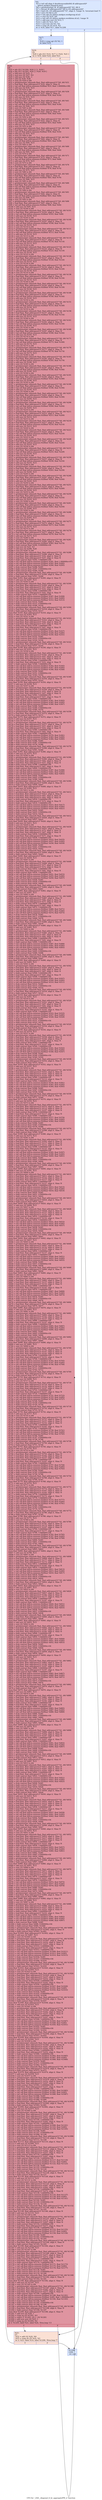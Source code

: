 digraph "CFG for '_Z26__diagonal_tl_br_aggregatePfS_ii' function" {
	label="CFG for '_Z26__diagonal_tl_br_aggregatePfS_ii' function";

	Node0x5a0b410 [shape=record,color="#3d50c3ff", style=filled, fillcolor="#abc8fd70",label="{%4:\l  %5 = tail call align 4 dereferenceable(64) i8 addrspace(4)*\l... @llvm.amdgcn.dispatch.ptr()\l  %6 = getelementptr i8, i8 addrspace(4)* %5, i64 4\l  %7 = bitcast i8 addrspace(4)* %6 to i16 addrspace(4)*\l  %8 = load i16, i16 addrspace(4)* %7, align 4, !range !4, !invariant.load !5\l  %9 = zext i16 %8 to i32\l  %10 = tail call i32 @llvm.amdgcn.workgroup.id.x()\l  %11 = mul i32 %10, %9\l  %12 = tail call i32 @llvm.amdgcn.workitem.id.x(), !range !6\l  %13 = add nuw nsw i32 %12, 1\l  %14 = add i32 %13, %11\l  %15 = mul nsw i32 %3, %2\l  %16 = icmp slt i32 %14, %3\l  br i1 %16, label %17, label %1206\l|{<s0>T|<s1>F}}"];
	Node0x5a0b410:s0 -> Node0x5a0cb90;
	Node0x5a0b410:s1 -> Node0x5a0d580;
	Node0x5a0cb90 [shape=record,color="#3d50c3ff", style=filled, fillcolor="#8fb1fe70",label="{%17:\l17:                                               \l  %18 = icmp sgt i32 %2, 1\l  br label %19\l}"];
	Node0x5a0cb90 -> Node0x5a0d750;
	Node0x5a0d750 [shape=record,color="#3d50c3ff", style=filled, fillcolor="#f7b99e70",label="{%19:\l19:                                               \l  %20 = phi i32 [ %14, %17 ], [ %22, %21 ]\l  br i1 %18, label %24, label %21\l|{<s0>T|<s1>F}}"];
	Node0x5a0d750:s0 -> Node0x5a0d980;
	Node0x5a0d750:s1 -> Node0x5a0d840;
	Node0x5a0d840 [shape=record,color="#3d50c3ff", style=filled, fillcolor="#f7b99e70",label="{%21:\l21:                                               \l  %22 = add i32 %20, %9\l  %23 = icmp slt i32 %22, %3\l  br i1 %23, label %19, label %1206, !llvm.loop !7\l|{<s0>T|<s1>F}}"];
	Node0x5a0d840:s0 -> Node0x5a0d750;
	Node0x5a0d840:s1 -> Node0x5a0d580;
	Node0x5a0d980 [shape=record,color="#b70d28ff", style=filled, fillcolor="#b70d2870",label="{%24:\l24:                                               \l  %25 = phi i32 [ %1204, %24 ], [ 1, %19 ]\l  %26 = phi i32 [ %1203, %24 ], [ %20, %19 ]\l  %27 = add nsw i32 %25, -1\l  %28 = mul nsw i32 %27, %3\l  %29 = add nsw i32 %26, -1\l  %30 = add i32 %29, %28\l  %31 = sext i32 %30 to i64\l  %32 = getelementptr inbounds float, float addrspace(1)* %0, i64 %31\l  %33 = load float, float addrspace(1)* %32, align 4, !tbaa !9\l  %34 = tail call float @llvm.minnum.f32(float %33, float 1.000000e+08)\l  %35 = add nsw i32 %30, %15\l  %36 = sext i32 %35 to i64\l  %37 = getelementptr inbounds float, float addrspace(1)* %0, i64 %36\l  %38 = load float, float addrspace(1)* %37, align 4, !tbaa !9\l  %39 = tail call float @llvm.minnum.f32(float %38, float %34)\l  %40 = add nsw i32 %35, %15\l  %41 = sext i32 %40 to i64\l  %42 = getelementptr inbounds float, float addrspace(1)* %0, i64 %41\l  %43 = load float, float addrspace(1)* %42, align 4, !tbaa !9\l  %44 = tail call float @llvm.minnum.f32(float %43, float %39)\l  %45 = add nsw i32 %40, %15\l  %46 = sext i32 %45 to i64\l  %47 = getelementptr inbounds float, float addrspace(1)* %0, i64 %46\l  %48 = load float, float addrspace(1)* %47, align 4, !tbaa !9\l  %49 = tail call float @llvm.minnum.f32(float %48, float %44)\l  %50 = add nsw i32 %45, %15\l  %51 = sext i32 %50 to i64\l  %52 = getelementptr inbounds float, float addrspace(1)* %0, i64 %51\l  %53 = load float, float addrspace(1)* %52, align 4, !tbaa !9\l  %54 = tail call float @llvm.minnum.f32(float %53, float %49)\l  %55 = add nsw i32 %50, %15\l  %56 = sext i32 %55 to i64\l  %57 = getelementptr inbounds float, float addrspace(1)* %0, i64 %56\l  %58 = load float, float addrspace(1)* %57, align 4, !tbaa !9\l  %59 = tail call float @llvm.minnum.f32(float %58, float %54)\l  %60 = add nsw i32 %55, %15\l  %61 = sext i32 %60 to i64\l  %62 = getelementptr inbounds float, float addrspace(1)* %0, i64 %61\l  %63 = load float, float addrspace(1)* %62, align 4, !tbaa !9\l  %64 = tail call float @llvm.minnum.f32(float %63, float %59)\l  %65 = add nsw i32 %60, %15\l  %66 = sext i32 %65 to i64\l  %67 = getelementptr inbounds float, float addrspace(1)* %0, i64 %66\l  %68 = load float, float addrspace(1)* %67, align 4, !tbaa !9\l  %69 = tail call float @llvm.minnum.f32(float %68, float %64)\l  %70 = add nsw i32 %65, %15\l  %71 = sext i32 %70 to i64\l  %72 = getelementptr inbounds float, float addrspace(1)* %0, i64 %71\l  %73 = load float, float addrspace(1)* %72, align 4, !tbaa !9\l  %74 = tail call float @llvm.minnum.f32(float %73, float %69)\l  %75 = add nsw i32 %70, %15\l  %76 = sext i32 %75 to i64\l  %77 = getelementptr inbounds float, float addrspace(1)* %0, i64 %76\l  %78 = load float, float addrspace(1)* %77, align 4, !tbaa !9\l  %79 = tail call float @llvm.minnum.f32(float %78, float %74)\l  %80 = add nsw i32 %75, %15\l  %81 = sext i32 %80 to i64\l  %82 = getelementptr inbounds float, float addrspace(1)* %0, i64 %81\l  %83 = load float, float addrspace(1)* %82, align 4, !tbaa !9\l  %84 = tail call float @llvm.minnum.f32(float %83, float %79)\l  %85 = add nsw i32 %80, %15\l  %86 = sext i32 %85 to i64\l  %87 = getelementptr inbounds float, float addrspace(1)* %0, i64 %86\l  %88 = load float, float addrspace(1)* %87, align 4, !tbaa !9\l  %89 = tail call float @llvm.minnum.f32(float %88, float %84)\l  %90 = add nsw i32 %85, %15\l  %91 = sext i32 %90 to i64\l  %92 = getelementptr inbounds float, float addrspace(1)* %0, i64 %91\l  %93 = load float, float addrspace(1)* %92, align 4, !tbaa !9\l  %94 = tail call float @llvm.minnum.f32(float %93, float %89)\l  %95 = add nsw i32 %90, %15\l  %96 = sext i32 %95 to i64\l  %97 = getelementptr inbounds float, float addrspace(1)* %0, i64 %96\l  %98 = load float, float addrspace(1)* %97, align 4, !tbaa !9\l  %99 = tail call float @llvm.minnum.f32(float %98, float %94)\l  %100 = add nsw i32 %95, %15\l  %101 = sext i32 %100 to i64\l  %102 = getelementptr inbounds float, float addrspace(1)* %0, i64 %101\l  %103 = load float, float addrspace(1)* %102, align 4, !tbaa !9\l  %104 = tail call float @llvm.minnum.f32(float %103, float %99)\l  %105 = add nsw i32 %100, %15\l  %106 = sext i32 %105 to i64\l  %107 = getelementptr inbounds float, float addrspace(1)* %0, i64 %106\l  %108 = load float, float addrspace(1)* %107, align 4, !tbaa !9\l  %109 = tail call float @llvm.minnum.f32(float %108, float %104)\l  %110 = add nsw i32 %105, %15\l  %111 = sext i32 %110 to i64\l  %112 = getelementptr inbounds float, float addrspace(1)* %0, i64 %111\l  %113 = load float, float addrspace(1)* %112, align 4, !tbaa !9\l  %114 = tail call float @llvm.minnum.f32(float %113, float %109)\l  %115 = add nsw i32 %110, %15\l  %116 = sext i32 %115 to i64\l  %117 = getelementptr inbounds float, float addrspace(1)* %0, i64 %116\l  %118 = load float, float addrspace(1)* %117, align 4, !tbaa !9\l  %119 = tail call float @llvm.minnum.f32(float %118, float %114)\l  %120 = add nsw i32 %115, %15\l  %121 = sext i32 %120 to i64\l  %122 = getelementptr inbounds float, float addrspace(1)* %0, i64 %121\l  %123 = load float, float addrspace(1)* %122, align 4, !tbaa !9\l  %124 = tail call float @llvm.minnum.f32(float %123, float %119)\l  %125 = add nsw i32 %120, %15\l  %126 = sext i32 %125 to i64\l  %127 = getelementptr inbounds float, float addrspace(1)* %0, i64 %126\l  %128 = load float, float addrspace(1)* %127, align 4, !tbaa !9\l  %129 = tail call float @llvm.minnum.f32(float %128, float %124)\l  %130 = add nsw i32 %125, %15\l  %131 = sext i32 %130 to i64\l  %132 = getelementptr inbounds float, float addrspace(1)* %0, i64 %131\l  %133 = load float, float addrspace(1)* %132, align 4, !tbaa !9\l  %134 = tail call float @llvm.minnum.f32(float %133, float %129)\l  %135 = add nsw i32 %130, %15\l  %136 = sext i32 %135 to i64\l  %137 = getelementptr inbounds float, float addrspace(1)* %0, i64 %136\l  %138 = load float, float addrspace(1)* %137, align 4, !tbaa !9\l  %139 = tail call float @llvm.minnum.f32(float %138, float %134)\l  %140 = add nsw i32 %135, %15\l  %141 = sext i32 %140 to i64\l  %142 = getelementptr inbounds float, float addrspace(1)* %0, i64 %141\l  %143 = load float, float addrspace(1)* %142, align 4, !tbaa !9\l  %144 = tail call float @llvm.minnum.f32(float %143, float %139)\l  %145 = add nsw i32 %140, %15\l  %146 = sext i32 %145 to i64\l  %147 = getelementptr inbounds float, float addrspace(1)* %0, i64 %146\l  %148 = load float, float addrspace(1)* %147, align 4, !tbaa !9\l  %149 = tail call float @llvm.minnum.f32(float %148, float %144)\l  %150 = add nsw i32 %145, %15\l  %151 = sext i32 %150 to i64\l  %152 = getelementptr inbounds float, float addrspace(1)* %0, i64 %151\l  %153 = load float, float addrspace(1)* %152, align 4, !tbaa !9\l  %154 = tail call float @llvm.minnum.f32(float %153, float %149)\l  %155 = add nsw i32 %150, %15\l  %156 = sext i32 %155 to i64\l  %157 = getelementptr inbounds float, float addrspace(1)* %0, i64 %156\l  %158 = load float, float addrspace(1)* %157, align 4, !tbaa !9\l  %159 = tail call float @llvm.minnum.f32(float %158, float %154)\l  %160 = add nsw i32 %155, %15\l  %161 = sext i32 %160 to i64\l  %162 = getelementptr inbounds float, float addrspace(1)* %0, i64 %161\l  %163 = load float, float addrspace(1)* %162, align 4, !tbaa !9\l  %164 = tail call float @llvm.minnum.f32(float %163, float %159)\l  %165 = add nsw i32 %160, %15\l  %166 = sext i32 %165 to i64\l  %167 = getelementptr inbounds float, float addrspace(1)* %0, i64 %166\l  %168 = load float, float addrspace(1)* %167, align 4, !tbaa !9\l  %169 = tail call float @llvm.minnum.f32(float %168, float %164)\l  %170 = add nsw i32 %165, %15\l  %171 = sext i32 %170 to i64\l  %172 = getelementptr inbounds float, float addrspace(1)* %0, i64 %171\l  %173 = load float, float addrspace(1)* %172, align 4, !tbaa !9\l  %174 = tail call float @llvm.minnum.f32(float %173, float %169)\l  %175 = add nsw i32 %170, %15\l  %176 = sext i32 %175 to i64\l  %177 = getelementptr inbounds float, float addrspace(1)* %0, i64 %176\l  %178 = load float, float addrspace(1)* %177, align 4, !tbaa !9\l  %179 = tail call float @llvm.minnum.f32(float %178, float %174)\l  %180 = add nsw i32 %175, %15\l  %181 = sext i32 %180 to i64\l  %182 = getelementptr inbounds float, float addrspace(1)* %0, i64 %181\l  %183 = load float, float addrspace(1)* %182, align 4, !tbaa !9\l  %184 = tail call float @llvm.minnum.f32(float %183, float %179)\l  %185 = add nsw i32 %180, %15\l  %186 = sext i32 %185 to i64\l  %187 = getelementptr inbounds float, float addrspace(1)* %0, i64 %186\l  %188 = load float, float addrspace(1)* %187, align 4, !tbaa !9\l  %189 = tail call float @llvm.minnum.f32(float %188, float %184)\l  %190 = add nsw i32 %185, %15\l  %191 = sext i32 %190 to i64\l  %192 = getelementptr inbounds float, float addrspace(1)* %0, i64 %191\l  %193 = load float, float addrspace(1)* %192, align 4, !tbaa !9\l  %194 = tail call float @llvm.minnum.f32(float %193, float %189)\l  %195 = add nsw i32 %190, %15\l  %196 = sext i32 %195 to i64\l  %197 = getelementptr inbounds float, float addrspace(1)* %0, i64 %196\l  %198 = load float, float addrspace(1)* %197, align 4, !tbaa !9\l  %199 = tail call float @llvm.minnum.f32(float %198, float %194)\l  %200 = add nsw i32 %195, %15\l  %201 = sext i32 %200 to i64\l  %202 = getelementptr inbounds float, float addrspace(1)* %0, i64 %201\l  %203 = load float, float addrspace(1)* %202, align 4, !tbaa !9\l  %204 = tail call float @llvm.minnum.f32(float %203, float %199)\l  %205 = add nsw i32 %200, %15\l  %206 = sext i32 %205 to i64\l  %207 = getelementptr inbounds float, float addrspace(1)* %0, i64 %206\l  %208 = load float, float addrspace(1)* %207, align 4, !tbaa !9\l  %209 = tail call float @llvm.minnum.f32(float %208, float %204)\l  %210 = add nsw i32 %205, %15\l  %211 = sext i32 %210 to i64\l  %212 = getelementptr inbounds float, float addrspace(1)* %0, i64 %211\l  %213 = load float, float addrspace(1)* %212, align 4, !tbaa !9\l  %214 = tail call float @llvm.minnum.f32(float %213, float %209)\l  %215 = add nsw i32 %210, %15\l  %216 = sext i32 %215 to i64\l  %217 = getelementptr inbounds float, float addrspace(1)* %0, i64 %216\l  %218 = load float, float addrspace(1)* %217, align 4, !tbaa !9\l  %219 = tail call float @llvm.minnum.f32(float %218, float %214)\l  %220 = add nsw i32 %215, %15\l  %221 = sext i32 %220 to i64\l  %222 = getelementptr inbounds float, float addrspace(1)* %0, i64 %221\l  %223 = load float, float addrspace(1)* %222, align 4, !tbaa !9\l  %224 = tail call float @llvm.minnum.f32(float %223, float %219)\l  %225 = add nsw i32 %220, %15\l  %226 = sext i32 %225 to i64\l  %227 = getelementptr inbounds float, float addrspace(1)* %0, i64 %226\l  %228 = load float, float addrspace(1)* %227, align 4, !tbaa !9\l  %229 = tail call float @llvm.minnum.f32(float %228, float %224)\l  %230 = add nsw i32 %225, %15\l  %231 = sext i32 %230 to i64\l  %232 = getelementptr inbounds float, float addrspace(1)* %0, i64 %231\l  %233 = load float, float addrspace(1)* %232, align 4, !tbaa !9\l  %234 = tail call float @llvm.minnum.f32(float %233, float %229)\l  %235 = add nsw i32 %230, %15\l  %236 = sext i32 %235 to i64\l  %237 = getelementptr inbounds float, float addrspace(1)* %0, i64 %236\l  %238 = load float, float addrspace(1)* %237, align 4, !tbaa !9\l  %239 = tail call float @llvm.minnum.f32(float %238, float %234)\l  %240 = add nsw i32 %235, %15\l  %241 = sext i32 %240 to i64\l  %242 = getelementptr inbounds float, float addrspace(1)* %0, i64 %241\l  %243 = load float, float addrspace(1)* %242, align 4, !tbaa !9\l  %244 = tail call float @llvm.minnum.f32(float %243, float %239)\l  %245 = add nsw i32 %240, %15\l  %246 = sext i32 %245 to i64\l  %247 = getelementptr inbounds float, float addrspace(1)* %0, i64 %246\l  %248 = load float, float addrspace(1)* %247, align 4, !tbaa !9\l  %249 = tail call float @llvm.minnum.f32(float %248, float %244)\l  %250 = add nsw i32 %245, %15\l  %251 = sext i32 %250 to i64\l  %252 = getelementptr inbounds float, float addrspace(1)* %0, i64 %251\l  %253 = load float, float addrspace(1)* %252, align 4, !tbaa !9\l  %254 = tail call float @llvm.minnum.f32(float %253, float %249)\l  %255 = add nsw i32 %250, %15\l  %256 = sext i32 %255 to i64\l  %257 = getelementptr inbounds float, float addrspace(1)* %0, i64 %256\l  %258 = load float, float addrspace(1)* %257, align 4, !tbaa !9\l  %259 = tail call float @llvm.minnum.f32(float %258, float %254)\l  %260 = add nsw i32 %255, %15\l  %261 = sext i32 %260 to i64\l  %262 = getelementptr inbounds float, float addrspace(1)* %0, i64 %261\l  %263 = load float, float addrspace(1)* %262, align 4, !tbaa !9\l  %264 = tail call float @llvm.minnum.f32(float %263, float %259)\l  %265 = add nsw i32 %260, %15\l  %266 = sext i32 %265 to i64\l  %267 = getelementptr inbounds float, float addrspace(1)* %0, i64 %266\l  %268 = load float, float addrspace(1)* %267, align 4, !tbaa !9\l  %269 = tail call float @llvm.minnum.f32(float %268, float %264)\l  %270 = add nsw i32 %265, %15\l  %271 = sext i32 %270 to i64\l  %272 = getelementptr inbounds float, float addrspace(1)* %0, i64 %271\l  %273 = load float, float addrspace(1)* %272, align 4, !tbaa !9\l  %274 = tail call float @llvm.minnum.f32(float %273, float %269)\l  %275 = add nsw i32 %270, %15\l  %276 = sext i32 %275 to i64\l  %277 = getelementptr inbounds float, float addrspace(1)* %0, i64 %276\l  %278 = load float, float addrspace(1)* %277, align 4, !tbaa !9\l  %279 = tail call float @llvm.minnum.f32(float %278, float %274)\l  %280 = add nsw i32 %275, %15\l  %281 = sext i32 %280 to i64\l  %282 = getelementptr inbounds float, float addrspace(1)* %0, i64 %281\l  %283 = load float, float addrspace(1)* %282, align 4, !tbaa !9\l  %284 = tail call float @llvm.minnum.f32(float %283, float %279)\l  %285 = fadd contract float %284, 9.000000e+04\l  %286 = mul nsw i32 %25, %3\l  %287 = add nsw i32 %286, %26\l  %288 = sext i32 %287 to i64\l  %289 = getelementptr inbounds float, float addrspace(1)* %1, i64 %288\l  %290 = load float, float addrspace(1)* %289, align 4, !tbaa !9\l  %291 = load float, float addrspace(1)* %32, align 4, !tbaa !9\l  %292 = load float, float addrspace(1)* %37, align 4, !tbaa !9\l  %293 = fadd contract float %292, 5.000000e+00\l  %294 = tail call float @llvm.minnum.f32(float %291, float 1.000000e+07)\l  %295 = tail call float @llvm.minnum.f32(float %293, float %285)\l  %296 = tail call float @llvm.minnum.f32(float %294, float %295)\l  %297 = fsub contract float %296, %285\l  %298 = fadd contract float %297, 9.000000e+04\l  %299 = fadd contract float %290, %298\l  %300 = getelementptr inbounds float, float addrspace(1)* %0, i64 %288\l  %301 = load float, float addrspace(1)* %300, align 4, !tbaa !9\l  %302 = fadd contract float %301, %299\l  store float %302, float addrspace(1)* %300, align 4, !tbaa !9\l  %303 = add nsw i32 %287, %15\l  %304 = sext i32 %303 to i64\l  %305 = getelementptr inbounds float, float addrspace(1)* %1, i64 %304\l  %306 = load float, float addrspace(1)* %305, align 4, !tbaa !9\l  %307 = load float, float addrspace(1)* %37, align 4, !tbaa !9\l  %308 = load float, float addrspace(1)* %32, align 4, !tbaa !9\l  %309 = fadd contract float %308, 5.000000e+00\l  %310 = load float, float addrspace(1)* %42, align 4, !tbaa !9\l  %311 = fadd contract float %310, 5.000000e+00\l  %312 = tail call float @llvm.minnum.f32(float %307, float %309)\l  %313 = tail call float @llvm.minnum.f32(float %311, float %285)\l  %314 = tail call float @llvm.minnum.f32(float %312, float %313)\l  %315 = fsub contract float %314, %285\l  %316 = fadd contract float %315, 9.000000e+04\l  %317 = fadd contract float %306, %316\l  %318 = getelementptr inbounds float, float addrspace(1)* %0, i64 %304\l  %319 = load float, float addrspace(1)* %318, align 4, !tbaa !9\l  %320 = fadd contract float %319, %317\l  store float %320, float addrspace(1)* %318, align 4, !tbaa !9\l  %321 = add nsw i32 %303, %15\l  %322 = sext i32 %321 to i64\l  %323 = getelementptr inbounds float, float addrspace(1)* %1, i64 %322\l  %324 = load float, float addrspace(1)* %323, align 4, !tbaa !9\l  %325 = load float, float addrspace(1)* %42, align 4, !tbaa !9\l  %326 = load float, float addrspace(1)* %37, align 4, !tbaa !9\l  %327 = fadd contract float %326, 5.000000e+00\l  %328 = load float, float addrspace(1)* %47, align 4, !tbaa !9\l  %329 = fadd contract float %328, 5.000000e+00\l  %330 = tail call float @llvm.minnum.f32(float %325, float %327)\l  %331 = tail call float @llvm.minnum.f32(float %329, float %285)\l  %332 = tail call float @llvm.minnum.f32(float %330, float %331)\l  %333 = fsub contract float %332, %285\l  %334 = fadd contract float %333, 9.000000e+04\l  %335 = fadd contract float %324, %334\l  %336 = getelementptr inbounds float, float addrspace(1)* %0, i64 %322\l  %337 = load float, float addrspace(1)* %336, align 4, !tbaa !9\l  %338 = fadd contract float %337, %335\l  store float %338, float addrspace(1)* %336, align 4, !tbaa !9\l  %339 = add nsw i32 %321, %15\l  %340 = sext i32 %339 to i64\l  %341 = getelementptr inbounds float, float addrspace(1)* %1, i64 %340\l  %342 = load float, float addrspace(1)* %341, align 4, !tbaa !9\l  %343 = load float, float addrspace(1)* %47, align 4, !tbaa !9\l  %344 = load float, float addrspace(1)* %42, align 4, !tbaa !9\l  %345 = fadd contract float %344, 5.000000e+00\l  %346 = load float, float addrspace(1)* %52, align 4, !tbaa !9\l  %347 = fadd contract float %346, 5.000000e+00\l  %348 = tail call float @llvm.minnum.f32(float %343, float %345)\l  %349 = tail call float @llvm.minnum.f32(float %347, float %285)\l  %350 = tail call float @llvm.minnum.f32(float %348, float %349)\l  %351 = fsub contract float %350, %285\l  %352 = fadd contract float %351, 9.000000e+04\l  %353 = fadd contract float %342, %352\l  %354 = getelementptr inbounds float, float addrspace(1)* %0, i64 %340\l  %355 = load float, float addrspace(1)* %354, align 4, !tbaa !9\l  %356 = fadd contract float %355, %353\l  store float %356, float addrspace(1)* %354, align 4, !tbaa !9\l  %357 = add nsw i32 %339, %15\l  %358 = sext i32 %357 to i64\l  %359 = getelementptr inbounds float, float addrspace(1)* %1, i64 %358\l  %360 = load float, float addrspace(1)* %359, align 4, !tbaa !9\l  %361 = load float, float addrspace(1)* %52, align 4, !tbaa !9\l  %362 = load float, float addrspace(1)* %47, align 4, !tbaa !9\l  %363 = fadd contract float %362, 5.000000e+00\l  %364 = load float, float addrspace(1)* %57, align 4, !tbaa !9\l  %365 = fadd contract float %364, 5.000000e+00\l  %366 = tail call float @llvm.minnum.f32(float %361, float %363)\l  %367 = tail call float @llvm.minnum.f32(float %365, float %285)\l  %368 = tail call float @llvm.minnum.f32(float %366, float %367)\l  %369 = fsub contract float %368, %285\l  %370 = fadd contract float %369, 9.000000e+04\l  %371 = fadd contract float %360, %370\l  %372 = getelementptr inbounds float, float addrspace(1)* %0, i64 %358\l  %373 = load float, float addrspace(1)* %372, align 4, !tbaa !9\l  %374 = fadd contract float %373, %371\l  store float %374, float addrspace(1)* %372, align 4, !tbaa !9\l  %375 = add nsw i32 %357, %15\l  %376 = sext i32 %375 to i64\l  %377 = getelementptr inbounds float, float addrspace(1)* %1, i64 %376\l  %378 = load float, float addrspace(1)* %377, align 4, !tbaa !9\l  %379 = load float, float addrspace(1)* %57, align 4, !tbaa !9\l  %380 = load float, float addrspace(1)* %52, align 4, !tbaa !9\l  %381 = fadd contract float %380, 5.000000e+00\l  %382 = load float, float addrspace(1)* %62, align 4, !tbaa !9\l  %383 = fadd contract float %382, 5.000000e+00\l  %384 = tail call float @llvm.minnum.f32(float %379, float %381)\l  %385 = tail call float @llvm.minnum.f32(float %383, float %285)\l  %386 = tail call float @llvm.minnum.f32(float %384, float %385)\l  %387 = fsub contract float %386, %285\l  %388 = fadd contract float %387, 9.000000e+04\l  %389 = fadd contract float %378, %388\l  %390 = getelementptr inbounds float, float addrspace(1)* %0, i64 %376\l  %391 = load float, float addrspace(1)* %390, align 4, !tbaa !9\l  %392 = fadd contract float %391, %389\l  store float %392, float addrspace(1)* %390, align 4, !tbaa !9\l  %393 = add nsw i32 %375, %15\l  %394 = sext i32 %393 to i64\l  %395 = getelementptr inbounds float, float addrspace(1)* %1, i64 %394\l  %396 = load float, float addrspace(1)* %395, align 4, !tbaa !9\l  %397 = load float, float addrspace(1)* %62, align 4, !tbaa !9\l  %398 = load float, float addrspace(1)* %57, align 4, !tbaa !9\l  %399 = fadd contract float %398, 5.000000e+00\l  %400 = load float, float addrspace(1)* %67, align 4, !tbaa !9\l  %401 = fadd contract float %400, 5.000000e+00\l  %402 = tail call float @llvm.minnum.f32(float %397, float %399)\l  %403 = tail call float @llvm.minnum.f32(float %401, float %285)\l  %404 = tail call float @llvm.minnum.f32(float %402, float %403)\l  %405 = fsub contract float %404, %285\l  %406 = fadd contract float %405, 9.000000e+04\l  %407 = fadd contract float %396, %406\l  %408 = getelementptr inbounds float, float addrspace(1)* %0, i64 %394\l  %409 = load float, float addrspace(1)* %408, align 4, !tbaa !9\l  %410 = fadd contract float %409, %407\l  store float %410, float addrspace(1)* %408, align 4, !tbaa !9\l  %411 = add nsw i32 %393, %15\l  %412 = sext i32 %411 to i64\l  %413 = getelementptr inbounds float, float addrspace(1)* %1, i64 %412\l  %414 = load float, float addrspace(1)* %413, align 4, !tbaa !9\l  %415 = load float, float addrspace(1)* %67, align 4, !tbaa !9\l  %416 = load float, float addrspace(1)* %62, align 4, !tbaa !9\l  %417 = fadd contract float %416, 5.000000e+00\l  %418 = load float, float addrspace(1)* %72, align 4, !tbaa !9\l  %419 = fadd contract float %418, 5.000000e+00\l  %420 = tail call float @llvm.minnum.f32(float %415, float %417)\l  %421 = tail call float @llvm.minnum.f32(float %419, float %285)\l  %422 = tail call float @llvm.minnum.f32(float %420, float %421)\l  %423 = fsub contract float %422, %285\l  %424 = fadd contract float %423, 9.000000e+04\l  %425 = fadd contract float %414, %424\l  %426 = getelementptr inbounds float, float addrspace(1)* %0, i64 %412\l  %427 = load float, float addrspace(1)* %426, align 4, !tbaa !9\l  %428 = fadd contract float %427, %425\l  store float %428, float addrspace(1)* %426, align 4, !tbaa !9\l  %429 = add nsw i32 %411, %15\l  %430 = sext i32 %429 to i64\l  %431 = getelementptr inbounds float, float addrspace(1)* %1, i64 %430\l  %432 = load float, float addrspace(1)* %431, align 4, !tbaa !9\l  %433 = load float, float addrspace(1)* %72, align 4, !tbaa !9\l  %434 = load float, float addrspace(1)* %67, align 4, !tbaa !9\l  %435 = fadd contract float %434, 5.000000e+00\l  %436 = load float, float addrspace(1)* %77, align 4, !tbaa !9\l  %437 = fadd contract float %436, 5.000000e+00\l  %438 = tail call float @llvm.minnum.f32(float %433, float %435)\l  %439 = tail call float @llvm.minnum.f32(float %437, float %285)\l  %440 = tail call float @llvm.minnum.f32(float %438, float %439)\l  %441 = fsub contract float %440, %285\l  %442 = fadd contract float %441, 9.000000e+04\l  %443 = fadd contract float %432, %442\l  %444 = getelementptr inbounds float, float addrspace(1)* %0, i64 %430\l  %445 = load float, float addrspace(1)* %444, align 4, !tbaa !9\l  %446 = fadd contract float %445, %443\l  store float %446, float addrspace(1)* %444, align 4, !tbaa !9\l  %447 = add nsw i32 %429, %15\l  %448 = sext i32 %447 to i64\l  %449 = getelementptr inbounds float, float addrspace(1)* %1, i64 %448\l  %450 = load float, float addrspace(1)* %449, align 4, !tbaa !9\l  %451 = load float, float addrspace(1)* %77, align 4, !tbaa !9\l  %452 = load float, float addrspace(1)* %72, align 4, !tbaa !9\l  %453 = fadd contract float %452, 5.000000e+00\l  %454 = load float, float addrspace(1)* %82, align 4, !tbaa !9\l  %455 = fadd contract float %454, 5.000000e+00\l  %456 = tail call float @llvm.minnum.f32(float %451, float %453)\l  %457 = tail call float @llvm.minnum.f32(float %455, float %285)\l  %458 = tail call float @llvm.minnum.f32(float %456, float %457)\l  %459 = fsub contract float %458, %285\l  %460 = fadd contract float %459, 9.000000e+04\l  %461 = fadd contract float %450, %460\l  %462 = getelementptr inbounds float, float addrspace(1)* %0, i64 %448\l  %463 = load float, float addrspace(1)* %462, align 4, !tbaa !9\l  %464 = fadd contract float %463, %461\l  store float %464, float addrspace(1)* %462, align 4, !tbaa !9\l  %465 = add nsw i32 %447, %15\l  %466 = sext i32 %465 to i64\l  %467 = getelementptr inbounds float, float addrspace(1)* %1, i64 %466\l  %468 = load float, float addrspace(1)* %467, align 4, !tbaa !9\l  %469 = load float, float addrspace(1)* %82, align 4, !tbaa !9\l  %470 = load float, float addrspace(1)* %77, align 4, !tbaa !9\l  %471 = fadd contract float %470, 5.000000e+00\l  %472 = load float, float addrspace(1)* %87, align 4, !tbaa !9\l  %473 = fadd contract float %472, 5.000000e+00\l  %474 = tail call float @llvm.minnum.f32(float %469, float %471)\l  %475 = tail call float @llvm.minnum.f32(float %473, float %285)\l  %476 = tail call float @llvm.minnum.f32(float %474, float %475)\l  %477 = fsub contract float %476, %285\l  %478 = fadd contract float %477, 9.000000e+04\l  %479 = fadd contract float %468, %478\l  %480 = getelementptr inbounds float, float addrspace(1)* %0, i64 %466\l  %481 = load float, float addrspace(1)* %480, align 4, !tbaa !9\l  %482 = fadd contract float %481, %479\l  store float %482, float addrspace(1)* %480, align 4, !tbaa !9\l  %483 = add nsw i32 %465, %15\l  %484 = sext i32 %483 to i64\l  %485 = getelementptr inbounds float, float addrspace(1)* %1, i64 %484\l  %486 = load float, float addrspace(1)* %485, align 4, !tbaa !9\l  %487 = load float, float addrspace(1)* %87, align 4, !tbaa !9\l  %488 = load float, float addrspace(1)* %82, align 4, !tbaa !9\l  %489 = fadd contract float %488, 5.000000e+00\l  %490 = load float, float addrspace(1)* %92, align 4, !tbaa !9\l  %491 = fadd contract float %490, 5.000000e+00\l  %492 = tail call float @llvm.minnum.f32(float %487, float %489)\l  %493 = tail call float @llvm.minnum.f32(float %491, float %285)\l  %494 = tail call float @llvm.minnum.f32(float %492, float %493)\l  %495 = fsub contract float %494, %285\l  %496 = fadd contract float %495, 9.000000e+04\l  %497 = fadd contract float %486, %496\l  %498 = getelementptr inbounds float, float addrspace(1)* %0, i64 %484\l  %499 = load float, float addrspace(1)* %498, align 4, !tbaa !9\l  %500 = fadd contract float %499, %497\l  store float %500, float addrspace(1)* %498, align 4, !tbaa !9\l  %501 = add nsw i32 %483, %15\l  %502 = sext i32 %501 to i64\l  %503 = getelementptr inbounds float, float addrspace(1)* %1, i64 %502\l  %504 = load float, float addrspace(1)* %503, align 4, !tbaa !9\l  %505 = load float, float addrspace(1)* %92, align 4, !tbaa !9\l  %506 = load float, float addrspace(1)* %87, align 4, !tbaa !9\l  %507 = fadd contract float %506, 5.000000e+00\l  %508 = load float, float addrspace(1)* %97, align 4, !tbaa !9\l  %509 = fadd contract float %508, 5.000000e+00\l  %510 = tail call float @llvm.minnum.f32(float %505, float %507)\l  %511 = tail call float @llvm.minnum.f32(float %509, float %285)\l  %512 = tail call float @llvm.minnum.f32(float %510, float %511)\l  %513 = fsub contract float %512, %285\l  %514 = fadd contract float %513, 9.000000e+04\l  %515 = fadd contract float %504, %514\l  %516 = getelementptr inbounds float, float addrspace(1)* %0, i64 %502\l  %517 = load float, float addrspace(1)* %516, align 4, !tbaa !9\l  %518 = fadd contract float %517, %515\l  store float %518, float addrspace(1)* %516, align 4, !tbaa !9\l  %519 = add nsw i32 %501, %15\l  %520 = sext i32 %519 to i64\l  %521 = getelementptr inbounds float, float addrspace(1)* %1, i64 %520\l  %522 = load float, float addrspace(1)* %521, align 4, !tbaa !9\l  %523 = load float, float addrspace(1)* %97, align 4, !tbaa !9\l  %524 = load float, float addrspace(1)* %92, align 4, !tbaa !9\l  %525 = fadd contract float %524, 5.000000e+00\l  %526 = load float, float addrspace(1)* %102, align 4, !tbaa !9\l  %527 = fadd contract float %526, 5.000000e+00\l  %528 = tail call float @llvm.minnum.f32(float %523, float %525)\l  %529 = tail call float @llvm.minnum.f32(float %527, float %285)\l  %530 = tail call float @llvm.minnum.f32(float %528, float %529)\l  %531 = fsub contract float %530, %285\l  %532 = fadd contract float %531, 9.000000e+04\l  %533 = fadd contract float %522, %532\l  %534 = getelementptr inbounds float, float addrspace(1)* %0, i64 %520\l  %535 = load float, float addrspace(1)* %534, align 4, !tbaa !9\l  %536 = fadd contract float %535, %533\l  store float %536, float addrspace(1)* %534, align 4, !tbaa !9\l  %537 = add nsw i32 %519, %15\l  %538 = sext i32 %537 to i64\l  %539 = getelementptr inbounds float, float addrspace(1)* %1, i64 %538\l  %540 = load float, float addrspace(1)* %539, align 4, !tbaa !9\l  %541 = load float, float addrspace(1)* %102, align 4, !tbaa !9\l  %542 = load float, float addrspace(1)* %97, align 4, !tbaa !9\l  %543 = fadd contract float %542, 5.000000e+00\l  %544 = load float, float addrspace(1)* %107, align 4, !tbaa !9\l  %545 = fadd contract float %544, 5.000000e+00\l  %546 = tail call float @llvm.minnum.f32(float %541, float %543)\l  %547 = tail call float @llvm.minnum.f32(float %545, float %285)\l  %548 = tail call float @llvm.minnum.f32(float %546, float %547)\l  %549 = fsub contract float %548, %285\l  %550 = fadd contract float %549, 9.000000e+04\l  %551 = fadd contract float %540, %550\l  %552 = getelementptr inbounds float, float addrspace(1)* %0, i64 %538\l  %553 = load float, float addrspace(1)* %552, align 4, !tbaa !9\l  %554 = fadd contract float %553, %551\l  store float %554, float addrspace(1)* %552, align 4, !tbaa !9\l  %555 = add nsw i32 %537, %15\l  %556 = sext i32 %555 to i64\l  %557 = getelementptr inbounds float, float addrspace(1)* %1, i64 %556\l  %558 = load float, float addrspace(1)* %557, align 4, !tbaa !9\l  %559 = load float, float addrspace(1)* %107, align 4, !tbaa !9\l  %560 = load float, float addrspace(1)* %102, align 4, !tbaa !9\l  %561 = fadd contract float %560, 5.000000e+00\l  %562 = load float, float addrspace(1)* %112, align 4, !tbaa !9\l  %563 = fadd contract float %562, 5.000000e+00\l  %564 = tail call float @llvm.minnum.f32(float %559, float %561)\l  %565 = tail call float @llvm.minnum.f32(float %563, float %285)\l  %566 = tail call float @llvm.minnum.f32(float %564, float %565)\l  %567 = fsub contract float %566, %285\l  %568 = fadd contract float %567, 9.000000e+04\l  %569 = fadd contract float %558, %568\l  %570 = getelementptr inbounds float, float addrspace(1)* %0, i64 %556\l  %571 = load float, float addrspace(1)* %570, align 4, !tbaa !9\l  %572 = fadd contract float %571, %569\l  store float %572, float addrspace(1)* %570, align 4, !tbaa !9\l  %573 = add nsw i32 %555, %15\l  %574 = sext i32 %573 to i64\l  %575 = getelementptr inbounds float, float addrspace(1)* %1, i64 %574\l  %576 = load float, float addrspace(1)* %575, align 4, !tbaa !9\l  %577 = load float, float addrspace(1)* %112, align 4, !tbaa !9\l  %578 = load float, float addrspace(1)* %107, align 4, !tbaa !9\l  %579 = fadd contract float %578, 5.000000e+00\l  %580 = load float, float addrspace(1)* %117, align 4, !tbaa !9\l  %581 = fadd contract float %580, 5.000000e+00\l  %582 = tail call float @llvm.minnum.f32(float %577, float %579)\l  %583 = tail call float @llvm.minnum.f32(float %581, float %285)\l  %584 = tail call float @llvm.minnum.f32(float %582, float %583)\l  %585 = fsub contract float %584, %285\l  %586 = fadd contract float %585, 9.000000e+04\l  %587 = fadd contract float %576, %586\l  %588 = getelementptr inbounds float, float addrspace(1)* %0, i64 %574\l  %589 = load float, float addrspace(1)* %588, align 4, !tbaa !9\l  %590 = fadd contract float %589, %587\l  store float %590, float addrspace(1)* %588, align 4, !tbaa !9\l  %591 = add nsw i32 %573, %15\l  %592 = sext i32 %591 to i64\l  %593 = getelementptr inbounds float, float addrspace(1)* %1, i64 %592\l  %594 = load float, float addrspace(1)* %593, align 4, !tbaa !9\l  %595 = load float, float addrspace(1)* %117, align 4, !tbaa !9\l  %596 = load float, float addrspace(1)* %112, align 4, !tbaa !9\l  %597 = fadd contract float %596, 5.000000e+00\l  %598 = load float, float addrspace(1)* %122, align 4, !tbaa !9\l  %599 = fadd contract float %598, 5.000000e+00\l  %600 = tail call float @llvm.minnum.f32(float %595, float %597)\l  %601 = tail call float @llvm.minnum.f32(float %599, float %285)\l  %602 = tail call float @llvm.minnum.f32(float %600, float %601)\l  %603 = fsub contract float %602, %285\l  %604 = fadd contract float %603, 9.000000e+04\l  %605 = fadd contract float %594, %604\l  %606 = getelementptr inbounds float, float addrspace(1)* %0, i64 %592\l  %607 = load float, float addrspace(1)* %606, align 4, !tbaa !9\l  %608 = fadd contract float %607, %605\l  store float %608, float addrspace(1)* %606, align 4, !tbaa !9\l  %609 = add nsw i32 %591, %15\l  %610 = sext i32 %609 to i64\l  %611 = getelementptr inbounds float, float addrspace(1)* %1, i64 %610\l  %612 = load float, float addrspace(1)* %611, align 4, !tbaa !9\l  %613 = load float, float addrspace(1)* %122, align 4, !tbaa !9\l  %614 = load float, float addrspace(1)* %117, align 4, !tbaa !9\l  %615 = fadd contract float %614, 5.000000e+00\l  %616 = load float, float addrspace(1)* %127, align 4, !tbaa !9\l  %617 = fadd contract float %616, 5.000000e+00\l  %618 = tail call float @llvm.minnum.f32(float %613, float %615)\l  %619 = tail call float @llvm.minnum.f32(float %617, float %285)\l  %620 = tail call float @llvm.minnum.f32(float %618, float %619)\l  %621 = fsub contract float %620, %285\l  %622 = fadd contract float %621, 9.000000e+04\l  %623 = fadd contract float %612, %622\l  %624 = getelementptr inbounds float, float addrspace(1)* %0, i64 %610\l  %625 = load float, float addrspace(1)* %624, align 4, !tbaa !9\l  %626 = fadd contract float %625, %623\l  store float %626, float addrspace(1)* %624, align 4, !tbaa !9\l  %627 = add nsw i32 %609, %15\l  %628 = sext i32 %627 to i64\l  %629 = getelementptr inbounds float, float addrspace(1)* %1, i64 %628\l  %630 = load float, float addrspace(1)* %629, align 4, !tbaa !9\l  %631 = load float, float addrspace(1)* %127, align 4, !tbaa !9\l  %632 = load float, float addrspace(1)* %122, align 4, !tbaa !9\l  %633 = fadd contract float %632, 5.000000e+00\l  %634 = load float, float addrspace(1)* %132, align 4, !tbaa !9\l  %635 = fadd contract float %634, 5.000000e+00\l  %636 = tail call float @llvm.minnum.f32(float %631, float %633)\l  %637 = tail call float @llvm.minnum.f32(float %635, float %285)\l  %638 = tail call float @llvm.minnum.f32(float %636, float %637)\l  %639 = fsub contract float %638, %285\l  %640 = fadd contract float %639, 9.000000e+04\l  %641 = fadd contract float %630, %640\l  %642 = getelementptr inbounds float, float addrspace(1)* %0, i64 %628\l  %643 = load float, float addrspace(1)* %642, align 4, !tbaa !9\l  %644 = fadd contract float %643, %641\l  store float %644, float addrspace(1)* %642, align 4, !tbaa !9\l  %645 = add nsw i32 %627, %15\l  %646 = sext i32 %645 to i64\l  %647 = getelementptr inbounds float, float addrspace(1)* %1, i64 %646\l  %648 = load float, float addrspace(1)* %647, align 4, !tbaa !9\l  %649 = load float, float addrspace(1)* %132, align 4, !tbaa !9\l  %650 = load float, float addrspace(1)* %127, align 4, !tbaa !9\l  %651 = fadd contract float %650, 5.000000e+00\l  %652 = load float, float addrspace(1)* %137, align 4, !tbaa !9\l  %653 = fadd contract float %652, 5.000000e+00\l  %654 = tail call float @llvm.minnum.f32(float %649, float %651)\l  %655 = tail call float @llvm.minnum.f32(float %653, float %285)\l  %656 = tail call float @llvm.minnum.f32(float %654, float %655)\l  %657 = fsub contract float %656, %285\l  %658 = fadd contract float %657, 9.000000e+04\l  %659 = fadd contract float %648, %658\l  %660 = getelementptr inbounds float, float addrspace(1)* %0, i64 %646\l  %661 = load float, float addrspace(1)* %660, align 4, !tbaa !9\l  %662 = fadd contract float %661, %659\l  store float %662, float addrspace(1)* %660, align 4, !tbaa !9\l  %663 = add nsw i32 %645, %15\l  %664 = sext i32 %663 to i64\l  %665 = getelementptr inbounds float, float addrspace(1)* %1, i64 %664\l  %666 = load float, float addrspace(1)* %665, align 4, !tbaa !9\l  %667 = load float, float addrspace(1)* %137, align 4, !tbaa !9\l  %668 = load float, float addrspace(1)* %132, align 4, !tbaa !9\l  %669 = fadd contract float %668, 5.000000e+00\l  %670 = load float, float addrspace(1)* %142, align 4, !tbaa !9\l  %671 = fadd contract float %670, 5.000000e+00\l  %672 = tail call float @llvm.minnum.f32(float %667, float %669)\l  %673 = tail call float @llvm.minnum.f32(float %671, float %285)\l  %674 = tail call float @llvm.minnum.f32(float %672, float %673)\l  %675 = fsub contract float %674, %285\l  %676 = fadd contract float %675, 9.000000e+04\l  %677 = fadd contract float %666, %676\l  %678 = getelementptr inbounds float, float addrspace(1)* %0, i64 %664\l  %679 = load float, float addrspace(1)* %678, align 4, !tbaa !9\l  %680 = fadd contract float %679, %677\l  store float %680, float addrspace(1)* %678, align 4, !tbaa !9\l  %681 = add nsw i32 %663, %15\l  %682 = sext i32 %681 to i64\l  %683 = getelementptr inbounds float, float addrspace(1)* %1, i64 %682\l  %684 = load float, float addrspace(1)* %683, align 4, !tbaa !9\l  %685 = load float, float addrspace(1)* %142, align 4, !tbaa !9\l  %686 = load float, float addrspace(1)* %137, align 4, !tbaa !9\l  %687 = fadd contract float %686, 5.000000e+00\l  %688 = load float, float addrspace(1)* %147, align 4, !tbaa !9\l  %689 = fadd contract float %688, 5.000000e+00\l  %690 = tail call float @llvm.minnum.f32(float %685, float %687)\l  %691 = tail call float @llvm.minnum.f32(float %689, float %285)\l  %692 = tail call float @llvm.minnum.f32(float %690, float %691)\l  %693 = fsub contract float %692, %285\l  %694 = fadd contract float %693, 9.000000e+04\l  %695 = fadd contract float %684, %694\l  %696 = getelementptr inbounds float, float addrspace(1)* %0, i64 %682\l  %697 = load float, float addrspace(1)* %696, align 4, !tbaa !9\l  %698 = fadd contract float %697, %695\l  store float %698, float addrspace(1)* %696, align 4, !tbaa !9\l  %699 = add nsw i32 %681, %15\l  %700 = sext i32 %699 to i64\l  %701 = getelementptr inbounds float, float addrspace(1)* %1, i64 %700\l  %702 = load float, float addrspace(1)* %701, align 4, !tbaa !9\l  %703 = load float, float addrspace(1)* %147, align 4, !tbaa !9\l  %704 = load float, float addrspace(1)* %142, align 4, !tbaa !9\l  %705 = fadd contract float %704, 5.000000e+00\l  %706 = load float, float addrspace(1)* %152, align 4, !tbaa !9\l  %707 = fadd contract float %706, 5.000000e+00\l  %708 = tail call float @llvm.minnum.f32(float %703, float %705)\l  %709 = tail call float @llvm.minnum.f32(float %707, float %285)\l  %710 = tail call float @llvm.minnum.f32(float %708, float %709)\l  %711 = fsub contract float %710, %285\l  %712 = fadd contract float %711, 9.000000e+04\l  %713 = fadd contract float %702, %712\l  %714 = getelementptr inbounds float, float addrspace(1)* %0, i64 %700\l  %715 = load float, float addrspace(1)* %714, align 4, !tbaa !9\l  %716 = fadd contract float %715, %713\l  store float %716, float addrspace(1)* %714, align 4, !tbaa !9\l  %717 = add nsw i32 %699, %15\l  %718 = sext i32 %717 to i64\l  %719 = getelementptr inbounds float, float addrspace(1)* %1, i64 %718\l  %720 = load float, float addrspace(1)* %719, align 4, !tbaa !9\l  %721 = load float, float addrspace(1)* %152, align 4, !tbaa !9\l  %722 = load float, float addrspace(1)* %147, align 4, !tbaa !9\l  %723 = fadd contract float %722, 5.000000e+00\l  %724 = load float, float addrspace(1)* %157, align 4, !tbaa !9\l  %725 = fadd contract float %724, 5.000000e+00\l  %726 = tail call float @llvm.minnum.f32(float %721, float %723)\l  %727 = tail call float @llvm.minnum.f32(float %725, float %285)\l  %728 = tail call float @llvm.minnum.f32(float %726, float %727)\l  %729 = fsub contract float %728, %285\l  %730 = fadd contract float %729, 9.000000e+04\l  %731 = fadd contract float %720, %730\l  %732 = getelementptr inbounds float, float addrspace(1)* %0, i64 %718\l  %733 = load float, float addrspace(1)* %732, align 4, !tbaa !9\l  %734 = fadd contract float %733, %731\l  store float %734, float addrspace(1)* %732, align 4, !tbaa !9\l  %735 = add nsw i32 %717, %15\l  %736 = sext i32 %735 to i64\l  %737 = getelementptr inbounds float, float addrspace(1)* %1, i64 %736\l  %738 = load float, float addrspace(1)* %737, align 4, !tbaa !9\l  %739 = load float, float addrspace(1)* %157, align 4, !tbaa !9\l  %740 = load float, float addrspace(1)* %152, align 4, !tbaa !9\l  %741 = fadd contract float %740, 5.000000e+00\l  %742 = load float, float addrspace(1)* %162, align 4, !tbaa !9\l  %743 = fadd contract float %742, 5.000000e+00\l  %744 = tail call float @llvm.minnum.f32(float %739, float %741)\l  %745 = tail call float @llvm.minnum.f32(float %743, float %285)\l  %746 = tail call float @llvm.minnum.f32(float %744, float %745)\l  %747 = fsub contract float %746, %285\l  %748 = fadd contract float %747, 9.000000e+04\l  %749 = fadd contract float %738, %748\l  %750 = getelementptr inbounds float, float addrspace(1)* %0, i64 %736\l  %751 = load float, float addrspace(1)* %750, align 4, !tbaa !9\l  %752 = fadd contract float %751, %749\l  store float %752, float addrspace(1)* %750, align 4, !tbaa !9\l  %753 = add nsw i32 %735, %15\l  %754 = sext i32 %753 to i64\l  %755 = getelementptr inbounds float, float addrspace(1)* %1, i64 %754\l  %756 = load float, float addrspace(1)* %755, align 4, !tbaa !9\l  %757 = load float, float addrspace(1)* %162, align 4, !tbaa !9\l  %758 = load float, float addrspace(1)* %157, align 4, !tbaa !9\l  %759 = fadd contract float %758, 5.000000e+00\l  %760 = load float, float addrspace(1)* %167, align 4, !tbaa !9\l  %761 = fadd contract float %760, 5.000000e+00\l  %762 = tail call float @llvm.minnum.f32(float %757, float %759)\l  %763 = tail call float @llvm.minnum.f32(float %761, float %285)\l  %764 = tail call float @llvm.minnum.f32(float %762, float %763)\l  %765 = fsub contract float %764, %285\l  %766 = fadd contract float %765, 9.000000e+04\l  %767 = fadd contract float %756, %766\l  %768 = getelementptr inbounds float, float addrspace(1)* %0, i64 %754\l  %769 = load float, float addrspace(1)* %768, align 4, !tbaa !9\l  %770 = fadd contract float %769, %767\l  store float %770, float addrspace(1)* %768, align 4, !tbaa !9\l  %771 = add nsw i32 %753, %15\l  %772 = sext i32 %771 to i64\l  %773 = getelementptr inbounds float, float addrspace(1)* %1, i64 %772\l  %774 = load float, float addrspace(1)* %773, align 4, !tbaa !9\l  %775 = load float, float addrspace(1)* %167, align 4, !tbaa !9\l  %776 = load float, float addrspace(1)* %162, align 4, !tbaa !9\l  %777 = fadd contract float %776, 5.000000e+00\l  %778 = load float, float addrspace(1)* %172, align 4, !tbaa !9\l  %779 = fadd contract float %778, 5.000000e+00\l  %780 = tail call float @llvm.minnum.f32(float %775, float %777)\l  %781 = tail call float @llvm.minnum.f32(float %779, float %285)\l  %782 = tail call float @llvm.minnum.f32(float %780, float %781)\l  %783 = fsub contract float %782, %285\l  %784 = fadd contract float %783, 9.000000e+04\l  %785 = fadd contract float %774, %784\l  %786 = getelementptr inbounds float, float addrspace(1)* %0, i64 %772\l  %787 = load float, float addrspace(1)* %786, align 4, !tbaa !9\l  %788 = fadd contract float %787, %785\l  store float %788, float addrspace(1)* %786, align 4, !tbaa !9\l  %789 = add nsw i32 %771, %15\l  %790 = sext i32 %789 to i64\l  %791 = getelementptr inbounds float, float addrspace(1)* %1, i64 %790\l  %792 = load float, float addrspace(1)* %791, align 4, !tbaa !9\l  %793 = load float, float addrspace(1)* %172, align 4, !tbaa !9\l  %794 = load float, float addrspace(1)* %167, align 4, !tbaa !9\l  %795 = fadd contract float %794, 5.000000e+00\l  %796 = load float, float addrspace(1)* %177, align 4, !tbaa !9\l  %797 = fadd contract float %796, 5.000000e+00\l  %798 = tail call float @llvm.minnum.f32(float %793, float %795)\l  %799 = tail call float @llvm.minnum.f32(float %797, float %285)\l  %800 = tail call float @llvm.minnum.f32(float %798, float %799)\l  %801 = fsub contract float %800, %285\l  %802 = fadd contract float %801, 9.000000e+04\l  %803 = fadd contract float %792, %802\l  %804 = getelementptr inbounds float, float addrspace(1)* %0, i64 %790\l  %805 = load float, float addrspace(1)* %804, align 4, !tbaa !9\l  %806 = fadd contract float %805, %803\l  store float %806, float addrspace(1)* %804, align 4, !tbaa !9\l  %807 = add nsw i32 %789, %15\l  %808 = sext i32 %807 to i64\l  %809 = getelementptr inbounds float, float addrspace(1)* %1, i64 %808\l  %810 = load float, float addrspace(1)* %809, align 4, !tbaa !9\l  %811 = load float, float addrspace(1)* %177, align 4, !tbaa !9\l  %812 = load float, float addrspace(1)* %172, align 4, !tbaa !9\l  %813 = fadd contract float %812, 5.000000e+00\l  %814 = load float, float addrspace(1)* %182, align 4, !tbaa !9\l  %815 = fadd contract float %814, 5.000000e+00\l  %816 = tail call float @llvm.minnum.f32(float %811, float %813)\l  %817 = tail call float @llvm.minnum.f32(float %815, float %285)\l  %818 = tail call float @llvm.minnum.f32(float %816, float %817)\l  %819 = fsub contract float %818, %285\l  %820 = fadd contract float %819, 9.000000e+04\l  %821 = fadd contract float %810, %820\l  %822 = getelementptr inbounds float, float addrspace(1)* %0, i64 %808\l  %823 = load float, float addrspace(1)* %822, align 4, !tbaa !9\l  %824 = fadd contract float %823, %821\l  store float %824, float addrspace(1)* %822, align 4, !tbaa !9\l  %825 = add nsw i32 %807, %15\l  %826 = sext i32 %825 to i64\l  %827 = getelementptr inbounds float, float addrspace(1)* %1, i64 %826\l  %828 = load float, float addrspace(1)* %827, align 4, !tbaa !9\l  %829 = load float, float addrspace(1)* %182, align 4, !tbaa !9\l  %830 = load float, float addrspace(1)* %177, align 4, !tbaa !9\l  %831 = fadd contract float %830, 5.000000e+00\l  %832 = load float, float addrspace(1)* %187, align 4, !tbaa !9\l  %833 = fadd contract float %832, 5.000000e+00\l  %834 = tail call float @llvm.minnum.f32(float %829, float %831)\l  %835 = tail call float @llvm.minnum.f32(float %833, float %285)\l  %836 = tail call float @llvm.minnum.f32(float %834, float %835)\l  %837 = fsub contract float %836, %285\l  %838 = fadd contract float %837, 9.000000e+04\l  %839 = fadd contract float %828, %838\l  %840 = getelementptr inbounds float, float addrspace(1)* %0, i64 %826\l  %841 = load float, float addrspace(1)* %840, align 4, !tbaa !9\l  %842 = fadd contract float %841, %839\l  store float %842, float addrspace(1)* %840, align 4, !tbaa !9\l  %843 = add nsw i32 %825, %15\l  %844 = sext i32 %843 to i64\l  %845 = getelementptr inbounds float, float addrspace(1)* %1, i64 %844\l  %846 = load float, float addrspace(1)* %845, align 4, !tbaa !9\l  %847 = load float, float addrspace(1)* %187, align 4, !tbaa !9\l  %848 = load float, float addrspace(1)* %182, align 4, !tbaa !9\l  %849 = fadd contract float %848, 5.000000e+00\l  %850 = load float, float addrspace(1)* %192, align 4, !tbaa !9\l  %851 = fadd contract float %850, 5.000000e+00\l  %852 = tail call float @llvm.minnum.f32(float %847, float %849)\l  %853 = tail call float @llvm.minnum.f32(float %851, float %285)\l  %854 = tail call float @llvm.minnum.f32(float %852, float %853)\l  %855 = fsub contract float %854, %285\l  %856 = fadd contract float %855, 9.000000e+04\l  %857 = fadd contract float %846, %856\l  %858 = getelementptr inbounds float, float addrspace(1)* %0, i64 %844\l  %859 = load float, float addrspace(1)* %858, align 4, !tbaa !9\l  %860 = fadd contract float %859, %857\l  store float %860, float addrspace(1)* %858, align 4, !tbaa !9\l  %861 = add nsw i32 %843, %15\l  %862 = sext i32 %861 to i64\l  %863 = getelementptr inbounds float, float addrspace(1)* %1, i64 %862\l  %864 = load float, float addrspace(1)* %863, align 4, !tbaa !9\l  %865 = load float, float addrspace(1)* %192, align 4, !tbaa !9\l  %866 = load float, float addrspace(1)* %187, align 4, !tbaa !9\l  %867 = fadd contract float %866, 5.000000e+00\l  %868 = load float, float addrspace(1)* %197, align 4, !tbaa !9\l  %869 = fadd contract float %868, 5.000000e+00\l  %870 = tail call float @llvm.minnum.f32(float %865, float %867)\l  %871 = tail call float @llvm.minnum.f32(float %869, float %285)\l  %872 = tail call float @llvm.minnum.f32(float %870, float %871)\l  %873 = fsub contract float %872, %285\l  %874 = fadd contract float %873, 9.000000e+04\l  %875 = fadd contract float %864, %874\l  %876 = getelementptr inbounds float, float addrspace(1)* %0, i64 %862\l  %877 = load float, float addrspace(1)* %876, align 4, !tbaa !9\l  %878 = fadd contract float %877, %875\l  store float %878, float addrspace(1)* %876, align 4, !tbaa !9\l  %879 = add nsw i32 %861, %15\l  %880 = sext i32 %879 to i64\l  %881 = getelementptr inbounds float, float addrspace(1)* %1, i64 %880\l  %882 = load float, float addrspace(1)* %881, align 4, !tbaa !9\l  %883 = load float, float addrspace(1)* %197, align 4, !tbaa !9\l  %884 = load float, float addrspace(1)* %192, align 4, !tbaa !9\l  %885 = fadd contract float %884, 5.000000e+00\l  %886 = load float, float addrspace(1)* %202, align 4, !tbaa !9\l  %887 = fadd contract float %886, 5.000000e+00\l  %888 = tail call float @llvm.minnum.f32(float %883, float %885)\l  %889 = tail call float @llvm.minnum.f32(float %887, float %285)\l  %890 = tail call float @llvm.minnum.f32(float %888, float %889)\l  %891 = fsub contract float %890, %285\l  %892 = fadd contract float %891, 9.000000e+04\l  %893 = fadd contract float %882, %892\l  %894 = getelementptr inbounds float, float addrspace(1)* %0, i64 %880\l  %895 = load float, float addrspace(1)* %894, align 4, !tbaa !9\l  %896 = fadd contract float %895, %893\l  store float %896, float addrspace(1)* %894, align 4, !tbaa !9\l  %897 = add nsw i32 %879, %15\l  %898 = sext i32 %897 to i64\l  %899 = getelementptr inbounds float, float addrspace(1)* %1, i64 %898\l  %900 = load float, float addrspace(1)* %899, align 4, !tbaa !9\l  %901 = load float, float addrspace(1)* %202, align 4, !tbaa !9\l  %902 = load float, float addrspace(1)* %197, align 4, !tbaa !9\l  %903 = fadd contract float %902, 5.000000e+00\l  %904 = load float, float addrspace(1)* %207, align 4, !tbaa !9\l  %905 = fadd contract float %904, 5.000000e+00\l  %906 = tail call float @llvm.minnum.f32(float %901, float %903)\l  %907 = tail call float @llvm.minnum.f32(float %905, float %285)\l  %908 = tail call float @llvm.minnum.f32(float %906, float %907)\l  %909 = fsub contract float %908, %285\l  %910 = fadd contract float %909, 9.000000e+04\l  %911 = fadd contract float %900, %910\l  %912 = getelementptr inbounds float, float addrspace(1)* %0, i64 %898\l  %913 = load float, float addrspace(1)* %912, align 4, !tbaa !9\l  %914 = fadd contract float %913, %911\l  store float %914, float addrspace(1)* %912, align 4, !tbaa !9\l  %915 = add nsw i32 %897, %15\l  %916 = sext i32 %915 to i64\l  %917 = getelementptr inbounds float, float addrspace(1)* %1, i64 %916\l  %918 = load float, float addrspace(1)* %917, align 4, !tbaa !9\l  %919 = load float, float addrspace(1)* %207, align 4, !tbaa !9\l  %920 = load float, float addrspace(1)* %202, align 4, !tbaa !9\l  %921 = fadd contract float %920, 5.000000e+00\l  %922 = load float, float addrspace(1)* %212, align 4, !tbaa !9\l  %923 = fadd contract float %922, 5.000000e+00\l  %924 = tail call float @llvm.minnum.f32(float %919, float %921)\l  %925 = tail call float @llvm.minnum.f32(float %923, float %285)\l  %926 = tail call float @llvm.minnum.f32(float %924, float %925)\l  %927 = fsub contract float %926, %285\l  %928 = fadd contract float %927, 9.000000e+04\l  %929 = fadd contract float %918, %928\l  %930 = getelementptr inbounds float, float addrspace(1)* %0, i64 %916\l  %931 = load float, float addrspace(1)* %930, align 4, !tbaa !9\l  %932 = fadd contract float %931, %929\l  store float %932, float addrspace(1)* %930, align 4, !tbaa !9\l  %933 = add nsw i32 %915, %15\l  %934 = sext i32 %933 to i64\l  %935 = getelementptr inbounds float, float addrspace(1)* %1, i64 %934\l  %936 = load float, float addrspace(1)* %935, align 4, !tbaa !9\l  %937 = load float, float addrspace(1)* %212, align 4, !tbaa !9\l  %938 = load float, float addrspace(1)* %207, align 4, !tbaa !9\l  %939 = fadd contract float %938, 5.000000e+00\l  %940 = load float, float addrspace(1)* %217, align 4, !tbaa !9\l  %941 = fadd contract float %940, 5.000000e+00\l  %942 = tail call float @llvm.minnum.f32(float %937, float %939)\l  %943 = tail call float @llvm.minnum.f32(float %941, float %285)\l  %944 = tail call float @llvm.minnum.f32(float %942, float %943)\l  %945 = fsub contract float %944, %285\l  %946 = fadd contract float %945, 9.000000e+04\l  %947 = fadd contract float %936, %946\l  %948 = getelementptr inbounds float, float addrspace(1)* %0, i64 %934\l  %949 = load float, float addrspace(1)* %948, align 4, !tbaa !9\l  %950 = fadd contract float %949, %947\l  store float %950, float addrspace(1)* %948, align 4, !tbaa !9\l  %951 = add nsw i32 %933, %15\l  %952 = sext i32 %951 to i64\l  %953 = getelementptr inbounds float, float addrspace(1)* %1, i64 %952\l  %954 = load float, float addrspace(1)* %953, align 4, !tbaa !9\l  %955 = load float, float addrspace(1)* %217, align 4, !tbaa !9\l  %956 = load float, float addrspace(1)* %212, align 4, !tbaa !9\l  %957 = fadd contract float %956, 5.000000e+00\l  %958 = load float, float addrspace(1)* %222, align 4, !tbaa !9\l  %959 = fadd contract float %958, 5.000000e+00\l  %960 = tail call float @llvm.minnum.f32(float %955, float %957)\l  %961 = tail call float @llvm.minnum.f32(float %959, float %285)\l  %962 = tail call float @llvm.minnum.f32(float %960, float %961)\l  %963 = fsub contract float %962, %285\l  %964 = fadd contract float %963, 9.000000e+04\l  %965 = fadd contract float %954, %964\l  %966 = getelementptr inbounds float, float addrspace(1)* %0, i64 %952\l  %967 = load float, float addrspace(1)* %966, align 4, !tbaa !9\l  %968 = fadd contract float %967, %965\l  store float %968, float addrspace(1)* %966, align 4, !tbaa !9\l  %969 = add nsw i32 %951, %15\l  %970 = sext i32 %969 to i64\l  %971 = getelementptr inbounds float, float addrspace(1)* %1, i64 %970\l  %972 = load float, float addrspace(1)* %971, align 4, !tbaa !9\l  %973 = load float, float addrspace(1)* %222, align 4, !tbaa !9\l  %974 = load float, float addrspace(1)* %217, align 4, !tbaa !9\l  %975 = fadd contract float %974, 5.000000e+00\l  %976 = load float, float addrspace(1)* %227, align 4, !tbaa !9\l  %977 = fadd contract float %976, 5.000000e+00\l  %978 = tail call float @llvm.minnum.f32(float %973, float %975)\l  %979 = tail call float @llvm.minnum.f32(float %977, float %285)\l  %980 = tail call float @llvm.minnum.f32(float %978, float %979)\l  %981 = fsub contract float %980, %285\l  %982 = fadd contract float %981, 9.000000e+04\l  %983 = fadd contract float %972, %982\l  %984 = getelementptr inbounds float, float addrspace(1)* %0, i64 %970\l  %985 = load float, float addrspace(1)* %984, align 4, !tbaa !9\l  %986 = fadd contract float %985, %983\l  store float %986, float addrspace(1)* %984, align 4, !tbaa !9\l  %987 = add nsw i32 %969, %15\l  %988 = sext i32 %987 to i64\l  %989 = getelementptr inbounds float, float addrspace(1)* %1, i64 %988\l  %990 = load float, float addrspace(1)* %989, align 4, !tbaa !9\l  %991 = load float, float addrspace(1)* %227, align 4, !tbaa !9\l  %992 = load float, float addrspace(1)* %222, align 4, !tbaa !9\l  %993 = fadd contract float %992, 5.000000e+00\l  %994 = load float, float addrspace(1)* %232, align 4, !tbaa !9\l  %995 = fadd contract float %994, 5.000000e+00\l  %996 = tail call float @llvm.minnum.f32(float %991, float %993)\l  %997 = tail call float @llvm.minnum.f32(float %995, float %285)\l  %998 = tail call float @llvm.minnum.f32(float %996, float %997)\l  %999 = fsub contract float %998, %285\l  %1000 = fadd contract float %999, 9.000000e+04\l  %1001 = fadd contract float %990, %1000\l  %1002 = getelementptr inbounds float, float addrspace(1)* %0, i64 %988\l  %1003 = load float, float addrspace(1)* %1002, align 4, !tbaa !9\l  %1004 = fadd contract float %1003, %1001\l  store float %1004, float addrspace(1)* %1002, align 4, !tbaa !9\l  %1005 = add nsw i32 %987, %15\l  %1006 = sext i32 %1005 to i64\l  %1007 = getelementptr inbounds float, float addrspace(1)* %1, i64 %1006\l  %1008 = load float, float addrspace(1)* %1007, align 4, !tbaa !9\l  %1009 = load float, float addrspace(1)* %232, align 4, !tbaa !9\l  %1010 = load float, float addrspace(1)* %227, align 4, !tbaa !9\l  %1011 = fadd contract float %1010, 5.000000e+00\l  %1012 = load float, float addrspace(1)* %237, align 4, !tbaa !9\l  %1013 = fadd contract float %1012, 5.000000e+00\l  %1014 = tail call float @llvm.minnum.f32(float %1009, float %1011)\l  %1015 = tail call float @llvm.minnum.f32(float %1013, float %285)\l  %1016 = tail call float @llvm.minnum.f32(float %1014, float %1015)\l  %1017 = fsub contract float %1016, %285\l  %1018 = fadd contract float %1017, 9.000000e+04\l  %1019 = fadd contract float %1008, %1018\l  %1020 = getelementptr inbounds float, float addrspace(1)* %0, i64 %1006\l  %1021 = load float, float addrspace(1)* %1020, align 4, !tbaa !9\l  %1022 = fadd contract float %1021, %1019\l  store float %1022, float addrspace(1)* %1020, align 4, !tbaa !9\l  %1023 = add nsw i32 %1005, %15\l  %1024 = sext i32 %1023 to i64\l  %1025 = getelementptr inbounds float, float addrspace(1)* %1, i64 %1024\l  %1026 = load float, float addrspace(1)* %1025, align 4, !tbaa !9\l  %1027 = load float, float addrspace(1)* %237, align 4, !tbaa !9\l  %1028 = load float, float addrspace(1)* %232, align 4, !tbaa !9\l  %1029 = fadd contract float %1028, 5.000000e+00\l  %1030 = load float, float addrspace(1)* %242, align 4, !tbaa !9\l  %1031 = fadd contract float %1030, 5.000000e+00\l  %1032 = tail call float @llvm.minnum.f32(float %1027, float %1029)\l  %1033 = tail call float @llvm.minnum.f32(float %1031, float %285)\l  %1034 = tail call float @llvm.minnum.f32(float %1032, float %1033)\l  %1035 = fsub contract float %1034, %285\l  %1036 = fadd contract float %1035, 9.000000e+04\l  %1037 = fadd contract float %1026, %1036\l  %1038 = getelementptr inbounds float, float addrspace(1)* %0, i64 %1024\l  %1039 = load float, float addrspace(1)* %1038, align 4, !tbaa !9\l  %1040 = fadd contract float %1039, %1037\l  store float %1040, float addrspace(1)* %1038, align 4, !tbaa !9\l  %1041 = add nsw i32 %1023, %15\l  %1042 = sext i32 %1041 to i64\l  %1043 = getelementptr inbounds float, float addrspace(1)* %1, i64 %1042\l  %1044 = load float, float addrspace(1)* %1043, align 4, !tbaa !9\l  %1045 = load float, float addrspace(1)* %242, align 4, !tbaa !9\l  %1046 = load float, float addrspace(1)* %237, align 4, !tbaa !9\l  %1047 = fadd contract float %1046, 5.000000e+00\l  %1048 = load float, float addrspace(1)* %247, align 4, !tbaa !9\l  %1049 = fadd contract float %1048, 5.000000e+00\l  %1050 = tail call float @llvm.minnum.f32(float %1045, float %1047)\l  %1051 = tail call float @llvm.minnum.f32(float %1049, float %285)\l  %1052 = tail call float @llvm.minnum.f32(float %1050, float %1051)\l  %1053 = fsub contract float %1052, %285\l  %1054 = fadd contract float %1053, 9.000000e+04\l  %1055 = fadd contract float %1044, %1054\l  %1056 = getelementptr inbounds float, float addrspace(1)* %0, i64 %1042\l  %1057 = load float, float addrspace(1)* %1056, align 4, !tbaa !9\l  %1058 = fadd contract float %1057, %1055\l  store float %1058, float addrspace(1)* %1056, align 4, !tbaa !9\l  %1059 = add nsw i32 %1041, %15\l  %1060 = sext i32 %1059 to i64\l  %1061 = getelementptr inbounds float, float addrspace(1)* %1, i64 %1060\l  %1062 = load float, float addrspace(1)* %1061, align 4, !tbaa !9\l  %1063 = load float, float addrspace(1)* %247, align 4, !tbaa !9\l  %1064 = load float, float addrspace(1)* %242, align 4, !tbaa !9\l  %1065 = fadd contract float %1064, 5.000000e+00\l  %1066 = load float, float addrspace(1)* %252, align 4, !tbaa !9\l  %1067 = fadd contract float %1066, 5.000000e+00\l  %1068 = tail call float @llvm.minnum.f32(float %1063, float %1065)\l  %1069 = tail call float @llvm.minnum.f32(float %1067, float %285)\l  %1070 = tail call float @llvm.minnum.f32(float %1068, float %1069)\l  %1071 = fsub contract float %1070, %285\l  %1072 = fadd contract float %1071, 9.000000e+04\l  %1073 = fadd contract float %1062, %1072\l  %1074 = getelementptr inbounds float, float addrspace(1)* %0, i64 %1060\l  %1075 = load float, float addrspace(1)* %1074, align 4, !tbaa !9\l  %1076 = fadd contract float %1075, %1073\l  store float %1076, float addrspace(1)* %1074, align 4, !tbaa !9\l  %1077 = add nsw i32 %1059, %15\l  %1078 = sext i32 %1077 to i64\l  %1079 = getelementptr inbounds float, float addrspace(1)* %1, i64 %1078\l  %1080 = load float, float addrspace(1)* %1079, align 4, !tbaa !9\l  %1081 = load float, float addrspace(1)* %252, align 4, !tbaa !9\l  %1082 = load float, float addrspace(1)* %247, align 4, !tbaa !9\l  %1083 = fadd contract float %1082, 5.000000e+00\l  %1084 = load float, float addrspace(1)* %257, align 4, !tbaa !9\l  %1085 = fadd contract float %1084, 5.000000e+00\l  %1086 = tail call float @llvm.minnum.f32(float %1081, float %1083)\l  %1087 = tail call float @llvm.minnum.f32(float %1085, float %285)\l  %1088 = tail call float @llvm.minnum.f32(float %1086, float %1087)\l  %1089 = fsub contract float %1088, %285\l  %1090 = fadd contract float %1089, 9.000000e+04\l  %1091 = fadd contract float %1080, %1090\l  %1092 = getelementptr inbounds float, float addrspace(1)* %0, i64 %1078\l  %1093 = load float, float addrspace(1)* %1092, align 4, !tbaa !9\l  %1094 = fadd contract float %1093, %1091\l  store float %1094, float addrspace(1)* %1092, align 4, !tbaa !9\l  %1095 = add nsw i32 %1077, %15\l  %1096 = sext i32 %1095 to i64\l  %1097 = getelementptr inbounds float, float addrspace(1)* %1, i64 %1096\l  %1098 = load float, float addrspace(1)* %1097, align 4, !tbaa !9\l  %1099 = load float, float addrspace(1)* %257, align 4, !tbaa !9\l  %1100 = load float, float addrspace(1)* %252, align 4, !tbaa !9\l  %1101 = fadd contract float %1100, 5.000000e+00\l  %1102 = load float, float addrspace(1)* %262, align 4, !tbaa !9\l  %1103 = fadd contract float %1102, 5.000000e+00\l  %1104 = tail call float @llvm.minnum.f32(float %1099, float %1101)\l  %1105 = tail call float @llvm.minnum.f32(float %1103, float %285)\l  %1106 = tail call float @llvm.minnum.f32(float %1104, float %1105)\l  %1107 = fsub contract float %1106, %285\l  %1108 = fadd contract float %1107, 9.000000e+04\l  %1109 = fadd contract float %1098, %1108\l  %1110 = getelementptr inbounds float, float addrspace(1)* %0, i64 %1096\l  %1111 = load float, float addrspace(1)* %1110, align 4, !tbaa !9\l  %1112 = fadd contract float %1111, %1109\l  store float %1112, float addrspace(1)* %1110, align 4, !tbaa !9\l  %1113 = add nsw i32 %1095, %15\l  %1114 = sext i32 %1113 to i64\l  %1115 = getelementptr inbounds float, float addrspace(1)* %1, i64 %1114\l  %1116 = load float, float addrspace(1)* %1115, align 4, !tbaa !9\l  %1117 = load float, float addrspace(1)* %262, align 4, !tbaa !9\l  %1118 = load float, float addrspace(1)* %257, align 4, !tbaa !9\l  %1119 = fadd contract float %1118, 5.000000e+00\l  %1120 = load float, float addrspace(1)* %267, align 4, !tbaa !9\l  %1121 = fadd contract float %1120, 5.000000e+00\l  %1122 = tail call float @llvm.minnum.f32(float %1117, float %1119)\l  %1123 = tail call float @llvm.minnum.f32(float %1121, float %285)\l  %1124 = tail call float @llvm.minnum.f32(float %1122, float %1123)\l  %1125 = fsub contract float %1124, %285\l  %1126 = fadd contract float %1125, 9.000000e+04\l  %1127 = fadd contract float %1116, %1126\l  %1128 = getelementptr inbounds float, float addrspace(1)* %0, i64 %1114\l  %1129 = load float, float addrspace(1)* %1128, align 4, !tbaa !9\l  %1130 = fadd contract float %1129, %1127\l  store float %1130, float addrspace(1)* %1128, align 4, !tbaa !9\l  %1131 = add nsw i32 %1113, %15\l  %1132 = sext i32 %1131 to i64\l  %1133 = getelementptr inbounds float, float addrspace(1)* %1, i64 %1132\l  %1134 = load float, float addrspace(1)* %1133, align 4, !tbaa !9\l  %1135 = load float, float addrspace(1)* %267, align 4, !tbaa !9\l  %1136 = load float, float addrspace(1)* %262, align 4, !tbaa !9\l  %1137 = fadd contract float %1136, 5.000000e+00\l  %1138 = load float, float addrspace(1)* %272, align 4, !tbaa !9\l  %1139 = fadd contract float %1138, 5.000000e+00\l  %1140 = tail call float @llvm.minnum.f32(float %1135, float %1137)\l  %1141 = tail call float @llvm.minnum.f32(float %1139, float %285)\l  %1142 = tail call float @llvm.minnum.f32(float %1140, float %1141)\l  %1143 = fsub contract float %1142, %285\l  %1144 = fadd contract float %1143, 9.000000e+04\l  %1145 = fadd contract float %1134, %1144\l  %1146 = getelementptr inbounds float, float addrspace(1)* %0, i64 %1132\l  %1147 = load float, float addrspace(1)* %1146, align 4, !tbaa !9\l  %1148 = fadd contract float %1147, %1145\l  store float %1148, float addrspace(1)* %1146, align 4, !tbaa !9\l  %1149 = add nsw i32 %1131, %15\l  %1150 = sext i32 %1149 to i64\l  %1151 = getelementptr inbounds float, float addrspace(1)* %1, i64 %1150\l  %1152 = load float, float addrspace(1)* %1151, align 4, !tbaa !9\l  %1153 = load float, float addrspace(1)* %272, align 4, !tbaa !9\l  %1154 = load float, float addrspace(1)* %267, align 4, !tbaa !9\l  %1155 = fadd contract float %1154, 5.000000e+00\l  %1156 = load float, float addrspace(1)* %277, align 4, !tbaa !9\l  %1157 = fadd contract float %1156, 5.000000e+00\l  %1158 = tail call float @llvm.minnum.f32(float %1153, float %1155)\l  %1159 = tail call float @llvm.minnum.f32(float %1157, float %285)\l  %1160 = tail call float @llvm.minnum.f32(float %1158, float %1159)\l  %1161 = fsub contract float %1160, %285\l  %1162 = fadd contract float %1161, 9.000000e+04\l  %1163 = fadd contract float %1152, %1162\l  %1164 = getelementptr inbounds float, float addrspace(1)* %0, i64 %1150\l  %1165 = load float, float addrspace(1)* %1164, align 4, !tbaa !9\l  %1166 = fadd contract float %1165, %1163\l  store float %1166, float addrspace(1)* %1164, align 4, !tbaa !9\l  %1167 = add nsw i32 %1149, %15\l  %1168 = sext i32 %1167 to i64\l  %1169 = getelementptr inbounds float, float addrspace(1)* %1, i64 %1168\l  %1170 = load float, float addrspace(1)* %1169, align 4, !tbaa !9\l  %1171 = load float, float addrspace(1)* %277, align 4, !tbaa !9\l  %1172 = load float, float addrspace(1)* %272, align 4, !tbaa !9\l  %1173 = fadd contract float %1172, 5.000000e+00\l  %1174 = load float, float addrspace(1)* %282, align 4, !tbaa !9\l  %1175 = fadd contract float %1174, 5.000000e+00\l  %1176 = tail call float @llvm.minnum.f32(float %1171, float %1173)\l  %1177 = tail call float @llvm.minnum.f32(float %1175, float %285)\l  %1178 = tail call float @llvm.minnum.f32(float %1176, float %1177)\l  %1179 = fsub contract float %1178, %285\l  %1180 = fadd contract float %1179, 9.000000e+04\l  %1181 = fadd contract float %1170, %1180\l  %1182 = getelementptr inbounds float, float addrspace(1)* %0, i64 %1168\l  %1183 = load float, float addrspace(1)* %1182, align 4, !tbaa !9\l  %1184 = fadd contract float %1183, %1181\l  store float %1184, float addrspace(1)* %1182, align 4, !tbaa !9\l  %1185 = add nsw i32 %1167, %15\l  %1186 = sext i32 %1185 to i64\l  %1187 = getelementptr inbounds float, float addrspace(1)* %1, i64 %1186\l  %1188 = load float, float addrspace(1)* %1187, align 4, !tbaa !9\l  %1189 = load float, float addrspace(1)* %282, align 4, !tbaa !9\l  %1190 = load float, float addrspace(1)* %277, align 4, !tbaa !9\l  %1191 = fadd contract float %1190, 5.000000e+00\l  %1192 = tail call float @llvm.minnum.f32(float %1189, float %1191)\l  %1193 = tail call float @llvm.minnum.f32(float %285, float 1.000000e+07)\l  %1194 = tail call float @llvm.minnum.f32(float %1192, float %1193)\l  %1195 = fsub contract float %1194, %285\l  %1196 = fadd contract float %1195, 9.000000e+04\l  %1197 = fadd contract float %1188, %1196\l  %1198 = getelementptr inbounds float, float addrspace(1)* %0, i64 %1186\l  %1199 = load float, float addrspace(1)* %1198, align 4, !tbaa !9\l  %1200 = fadd contract float %1199, %1197\l  store float %1200, float addrspace(1)* %1198, align 4, !tbaa !9\l  %1201 = add nsw i32 %26, 1\l  %1202 = icmp eq i32 %1201, %3\l  %1203 = select i1 %1202, i32 1, i32 %1201\l  %1204 = add nuw nsw i32 %25, 1\l  %1205 = icmp eq i32 %1204, %2\l  br i1 %1205, label %21, label %24, !llvm.loop !13\l|{<s0>T|<s1>F}}"];
	Node0x5a0d980:s0 -> Node0x5a0d840;
	Node0x5a0d980:s1 -> Node0x5a0d980;
	Node0x5a0d580 [shape=record,color="#3d50c3ff", style=filled, fillcolor="#abc8fd70",label="{%1206:\l1206:                                             \l  ret void\l}"];
}
